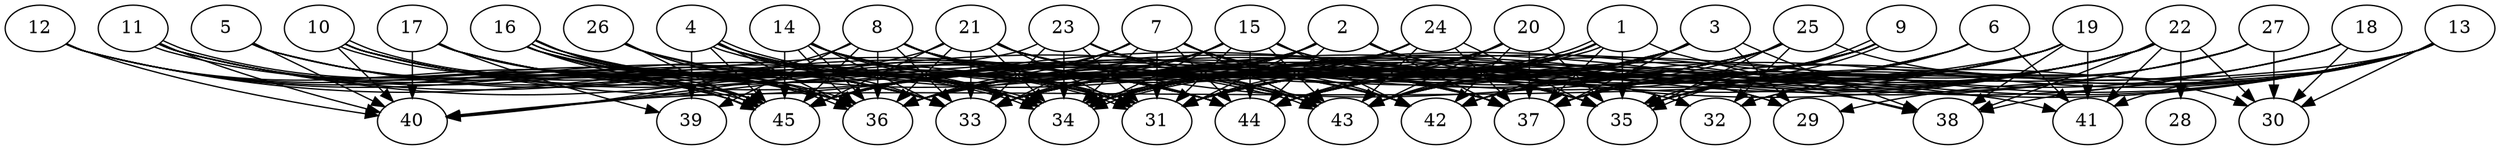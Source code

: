 // DAG automatically generated by daggen at Thu Oct  3 14:07:24 2019
// ./daggen --dot -n 45 --ccr 0.4 --fat 0.9 --regular 0.7 --density 0.9 --mindata 5242880 --maxdata 52428800 
digraph G {
  1 [size="104458240", alpha="0.16", expect_size="41783296"] 
  1 -> 31 [size ="41783296"]
  1 -> 33 [size ="41783296"]
  1 -> 34 [size ="41783296"]
  1 -> 34 [size ="41783296"]
  1 -> 35 [size ="41783296"]
  1 -> 37 [size ="41783296"]
  1 -> 38 [size ="41783296"]
  1 -> 43 [size ="41783296"]
  1 -> 44 [size ="41783296"]
  1 -> 45 [size ="41783296"]
  2 [size="103744000", alpha="0.14", expect_size="41497600"] 
  2 -> 29 [size ="41497600"]
  2 -> 31 [size ="41497600"]
  2 -> 33 [size ="41497600"]
  2 -> 34 [size ="41497600"]
  2 -> 36 [size ="41497600"]
  2 -> 37 [size ="41497600"]
  2 -> 38 [size ="41497600"]
  2 -> 44 [size ="41497600"]
  2 -> 45 [size ="41497600"]
  3 [size="108702720", alpha="0.15", expect_size="43481088"] 
  3 -> 29 [size ="43481088"]
  3 -> 31 [size ="43481088"]
  3 -> 33 [size ="43481088"]
  3 -> 34 [size ="43481088"]
  3 -> 36 [size ="43481088"]
  3 -> 37 [size ="43481088"]
  3 -> 38 [size ="43481088"]
  3 -> 42 [size ="43481088"]
  3 -> 43 [size ="43481088"]
  3 -> 44 [size ="43481088"]
  3 -> 45 [size ="43481088"]
  4 [size="38566400", alpha="0.10", expect_size="15426560"] 
  4 -> 31 [size ="15426560"]
  4 -> 31 [size ="15426560"]
  4 -> 32 [size ="15426560"]
  4 -> 33 [size ="15426560"]
  4 -> 34 [size ="15426560"]
  4 -> 36 [size ="15426560"]
  4 -> 37 [size ="15426560"]
  4 -> 39 [size ="15426560"]
  4 -> 45 [size ="15426560"]
  5 [size="57113600", alpha="0.02", expect_size="22845440"] 
  5 -> 31 [size ="22845440"]
  5 -> 33 [size ="22845440"]
  5 -> 36 [size ="22845440"]
  5 -> 40 [size ="22845440"]
  5 -> 44 [size ="22845440"]
  6 [size="125324800", alpha="0.03", expect_size="50129920"] 
  6 -> 31 [size ="50129920"]
  6 -> 33 [size ="50129920"]
  6 -> 35 [size ="50129920"]
  6 -> 41 [size ="50129920"]
  6 -> 44 [size ="50129920"]
  7 [size="31055360", alpha="0.18", expect_size="12422144"] 
  7 -> 31 [size ="12422144"]
  7 -> 33 [size ="12422144"]
  7 -> 34 [size ="12422144"]
  7 -> 35 [size ="12422144"]
  7 -> 36 [size ="12422144"]
  7 -> 37 [size ="12422144"]
  7 -> 42 [size ="12422144"]
  7 -> 43 [size ="12422144"]
  7 -> 44 [size ="12422144"]
  7 -> 45 [size ="12422144"]
  8 [size="106557440", alpha="0.07", expect_size="42622976"] 
  8 -> 31 [size ="42622976"]
  8 -> 32 [size ="42622976"]
  8 -> 33 [size ="42622976"]
  8 -> 35 [size ="42622976"]
  8 -> 36 [size ="42622976"]
  8 -> 37 [size ="42622976"]
  8 -> 39 [size ="42622976"]
  8 -> 40 [size ="42622976"]
  8 -> 42 [size ="42622976"]
  8 -> 43 [size ="42622976"]
  8 -> 44 [size ="42622976"]
  8 -> 45 [size ="42622976"]
  9 [size="121832960", alpha="0.07", expect_size="48733184"] 
  9 -> 31 [size ="48733184"]
  9 -> 33 [size ="48733184"]
  9 -> 35 [size ="48733184"]
  9 -> 35 [size ="48733184"]
  9 -> 37 [size ="48733184"]
  9 -> 42 [size ="48733184"]
  9 -> 43 [size ="48733184"]
  9 -> 44 [size ="48733184"]
  9 -> 45 [size ="48733184"]
  10 [size="75417600", alpha="0.14", expect_size="30167040"] 
  10 -> 33 [size ="30167040"]
  10 -> 34 [size ="30167040"]
  10 -> 35 [size ="30167040"]
  10 -> 36 [size ="30167040"]
  10 -> 40 [size ="30167040"]
  10 -> 43 [size ="30167040"]
  10 -> 44 [size ="30167040"]
  10 -> 45 [size ="30167040"]
  10 -> 45 [size ="30167040"]
  11 [size="111449600", alpha="0.13", expect_size="44579840"] 
  11 -> 33 [size ="44579840"]
  11 -> 34 [size ="44579840"]
  11 -> 36 [size ="44579840"]
  11 -> 40 [size ="44579840"]
  11 -> 42 [size ="44579840"]
  11 -> 44 [size ="44579840"]
  11 -> 45 [size ="44579840"]
  11 -> 45 [size ="44579840"]
  12 [size="85015040", alpha="0.04", expect_size="34006016"] 
  12 -> 33 [size ="34006016"]
  12 -> 34 [size ="34006016"]
  12 -> 36 [size ="34006016"]
  12 -> 40 [size ="34006016"]
  12 -> 44 [size ="34006016"]
  12 -> 45 [size ="34006016"]
  13 [size="49285120", alpha="0.15", expect_size="19714048"] 
  13 -> 29 [size ="19714048"]
  13 -> 30 [size ="19714048"]
  13 -> 31 [size ="19714048"]
  13 -> 32 [size ="19714048"]
  13 -> 34 [size ="19714048"]
  13 -> 36 [size ="19714048"]
  13 -> 37 [size ="19714048"]
  13 -> 38 [size ="19714048"]
  13 -> 41 [size ="19714048"]
  13 -> 42 [size ="19714048"]
  13 -> 44 [size ="19714048"]
  14 [size="20221440", alpha="0.14", expect_size="8088576"] 
  14 -> 31 [size ="8088576"]
  14 -> 33 [size ="8088576"]
  14 -> 34 [size ="8088576"]
  14 -> 35 [size ="8088576"]
  14 -> 36 [size ="8088576"]
  14 -> 36 [size ="8088576"]
  14 -> 42 [size ="8088576"]
  14 -> 44 [size ="8088576"]
  14 -> 45 [size ="8088576"]
  15 [size="76889600", alpha="0.19", expect_size="30755840"] 
  15 -> 29 [size ="30755840"]
  15 -> 31 [size ="30755840"]
  15 -> 33 [size ="30755840"]
  15 -> 34 [size ="30755840"]
  15 -> 35 [size ="30755840"]
  15 -> 36 [size ="30755840"]
  15 -> 42 [size ="30755840"]
  15 -> 43 [size ="30755840"]
  15 -> 44 [size ="30755840"]
  15 -> 45 [size ="30755840"]
  16 [size="90700800", alpha="0.12", expect_size="36280320"] 
  16 -> 31 [size ="36280320"]
  16 -> 33 [size ="36280320"]
  16 -> 34 [size ="36280320"]
  16 -> 34 [size ="36280320"]
  16 -> 36 [size ="36280320"]
  16 -> 36 [size ="36280320"]
  16 -> 43 [size ="36280320"]
  16 -> 43 [size ="36280320"]
  16 -> 45 [size ="36280320"]
  16 -> 45 [size ="36280320"]
  17 [size="109803520", alpha="0.03", expect_size="43921408"] 
  17 -> 31 [size ="43921408"]
  17 -> 33 [size ="43921408"]
  17 -> 34 [size ="43921408"]
  17 -> 36 [size ="43921408"]
  17 -> 37 [size ="43921408"]
  17 -> 39 [size ="43921408"]
  17 -> 40 [size ="43921408"]
  17 -> 43 [size ="43921408"]
  18 [size="98892800", alpha="0.12", expect_size="39557120"] 
  18 -> 30 [size ="39557120"]
  18 -> 34 [size ="39557120"]
  18 -> 35 [size ="39557120"]
  18 -> 43 [size ="39557120"]
  19 [size="21071360", alpha="0.18", expect_size="8428544"] 
  19 -> 35 [size ="8428544"]
  19 -> 36 [size ="8428544"]
  19 -> 37 [size ="8428544"]
  19 -> 38 [size ="8428544"]
  19 -> 40 [size ="8428544"]
  19 -> 41 [size ="8428544"]
  19 -> 42 [size ="8428544"]
  19 -> 43 [size ="8428544"]
  19 -> 44 [size ="8428544"]
  20 [size="59584000", alpha="0.07", expect_size="23833600"] 
  20 -> 31 [size ="23833600"]
  20 -> 33 [size ="23833600"]
  20 -> 34 [size ="23833600"]
  20 -> 35 [size ="23833600"]
  20 -> 36 [size ="23833600"]
  20 -> 37 [size ="23833600"]
  20 -> 42 [size ="23833600"]
  20 -> 43 [size ="23833600"]
  20 -> 44 [size ="23833600"]
  21 [size="24058880", alpha="0.12", expect_size="9623552"] 
  21 -> 31 [size ="9623552"]
  21 -> 33 [size ="9623552"]
  21 -> 34 [size ="9623552"]
  21 -> 35 [size ="9623552"]
  21 -> 36 [size ="9623552"]
  21 -> 37 [size ="9623552"]
  21 -> 40 [size ="9623552"]
  21 -> 41 [size ="9623552"]
  21 -> 42 [size ="9623552"]
  21 -> 45 [size ="9623552"]
  22 [size="103352320", alpha="0.13", expect_size="41340928"] 
  22 -> 28 [size ="41340928"]
  22 -> 30 [size ="41340928"]
  22 -> 31 [size ="41340928"]
  22 -> 33 [size ="41340928"]
  22 -> 34 [size ="41340928"]
  22 -> 35 [size ="41340928"]
  22 -> 37 [size ="41340928"]
  22 -> 38 [size ="41340928"]
  22 -> 41 [size ="41340928"]
  22 -> 43 [size ="41340928"]
  22 -> 44 [size ="41340928"]
  22 -> 45 [size ="41340928"]
  23 [size="124413440", alpha="0.09", expect_size="49765376"] 
  23 -> 31 [size ="49765376"]
  23 -> 33 [size ="49765376"]
  23 -> 34 [size ="49765376"]
  23 -> 35 [size ="49765376"]
  23 -> 37 [size ="49765376"]
  23 -> 40 [size ="49765376"]
  23 -> 43 [size ="49765376"]
  24 [size="97799680", alpha="0.10", expect_size="39119872"] 
  24 -> 31 [size ="39119872"]
  24 -> 33 [size ="39119872"]
  24 -> 34 [size ="39119872"]
  24 -> 35 [size ="39119872"]
  24 -> 36 [size ="39119872"]
  24 -> 37 [size ="39119872"]
  24 -> 43 [size ="39119872"]
  25 [size="61870080", alpha="0.18", expect_size="24748032"] 
  25 -> 30 [size ="24748032"]
  25 -> 31 [size ="24748032"]
  25 -> 32 [size ="24748032"]
  25 -> 33 [size ="24748032"]
  25 -> 34 [size ="24748032"]
  25 -> 35 [size ="24748032"]
  25 -> 36 [size ="24748032"]
  25 -> 37 [size ="24748032"]
  25 -> 45 [size ="24748032"]
  26 [size="55805440", alpha="0.06", expect_size="22322176"] 
  26 -> 31 [size ="22322176"]
  26 -> 34 [size ="22322176"]
  26 -> 35 [size ="22322176"]
  26 -> 36 [size ="22322176"]
  26 -> 45 [size ="22322176"]
  27 [size="125178880", alpha="0.16", expect_size="50071552"] 
  27 -> 30 [size ="50071552"]
  27 -> 32 [size ="50071552"]
  27 -> 33 [size ="50071552"]
  27 -> 34 [size ="50071552"]
  27 -> 35 [size ="50071552"]
  28 [size="24675840", alpha="0.02", expect_size="9870336"] 
  29 [size="96107520", alpha="0.07", expect_size="38443008"] 
  30 [size="82972160", alpha="0.02", expect_size="33188864"] 
  31 [size="125813760", alpha="0.14", expect_size="50325504"] 
  32 [size="80058880", alpha="0.18", expect_size="32023552"] 
  33 [size="36341760", alpha="0.09", expect_size="14536704"] 
  34 [size="90260480", alpha="0.20", expect_size="36104192"] 
  35 [size="31349760", alpha="0.02", expect_size="12539904"] 
  36 [size="21580800", alpha="0.18", expect_size="8632320"] 
  37 [size="55203840", alpha="0.09", expect_size="22081536"] 
  38 [size="32204800", alpha="0.16", expect_size="12881920"] 
  39 [size="46033920", alpha="0.04", expect_size="18413568"] 
  40 [size="87452160", alpha="0.19", expect_size="34980864"] 
  41 [size="100810240", alpha="0.17", expect_size="40324096"] 
  42 [size="66485760", alpha="0.09", expect_size="26594304"] 
  43 [size="56391680", alpha="0.01", expect_size="22556672"] 
  44 [size="106703360", alpha="0.07", expect_size="42681344"] 
  45 [size="106575360", alpha="0.01", expect_size="42630144"] 
}
